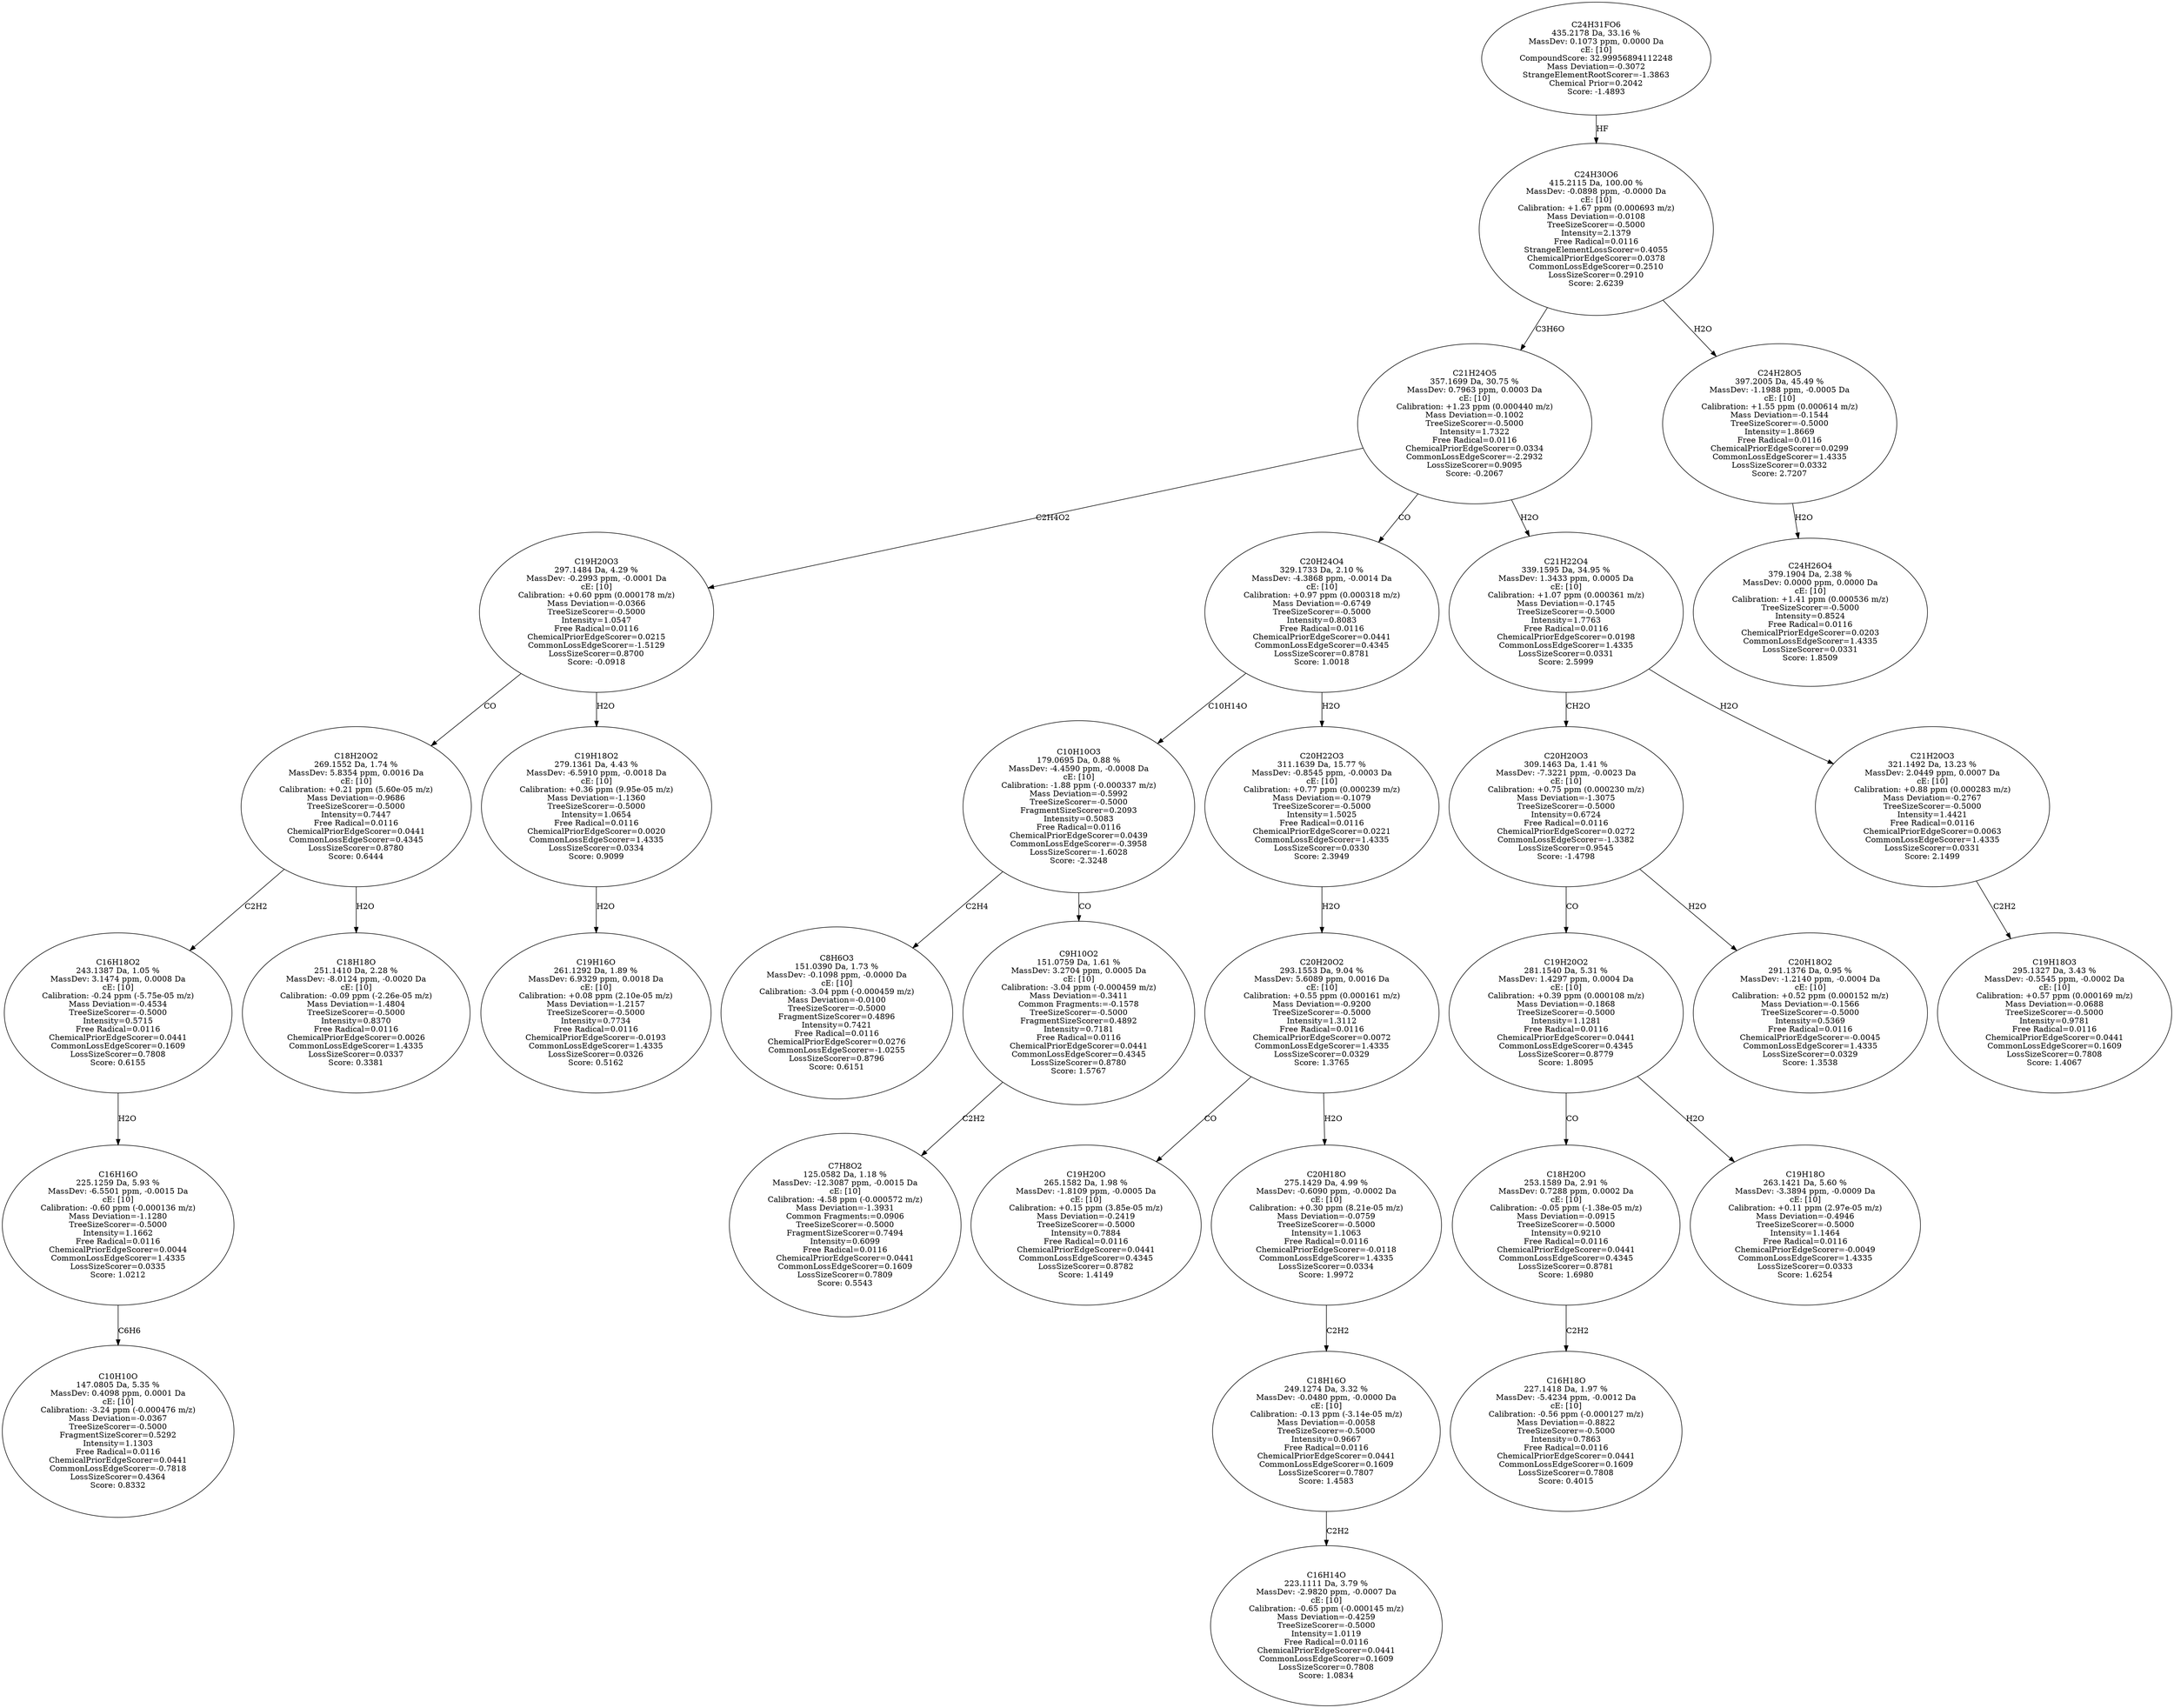 strict digraph {
v1 [label="C10H10O\n147.0805 Da, 5.35 %\nMassDev: 0.4098 ppm, 0.0001 Da\ncE: [10]\nCalibration: -3.24 ppm (-0.000476 m/z)\nMass Deviation=-0.0367\nTreeSizeScorer=-0.5000\nFragmentSizeScorer=0.5292\nIntensity=1.1303\nFree Radical=0.0116\nChemicalPriorEdgeScorer=0.0441\nCommonLossEdgeScorer=-0.7818\nLossSizeScorer=0.4364\nScore: 0.8332"];
v2 [label="C16H16O\n225.1259 Da, 5.93 %\nMassDev: -6.5501 ppm, -0.0015 Da\ncE: [10]\nCalibration: -0.60 ppm (-0.000136 m/z)\nMass Deviation=-1.1280\nTreeSizeScorer=-0.5000\nIntensity=1.1662\nFree Radical=0.0116\nChemicalPriorEdgeScorer=0.0044\nCommonLossEdgeScorer=1.4335\nLossSizeScorer=0.0335\nScore: 1.0212"];
v3 [label="C16H18O2\n243.1387 Da, 1.05 %\nMassDev: 3.1474 ppm, 0.0008 Da\ncE: [10]\nCalibration: -0.24 ppm (-5.75e-05 m/z)\nMass Deviation=-0.4534\nTreeSizeScorer=-0.5000\nIntensity=0.5715\nFree Radical=0.0116\nChemicalPriorEdgeScorer=0.0441\nCommonLossEdgeScorer=0.1609\nLossSizeScorer=0.7808\nScore: 0.6155"];
v4 [label="C18H18O\n251.1410 Da, 2.28 %\nMassDev: -8.0124 ppm, -0.0020 Da\ncE: [10]\nCalibration: -0.09 ppm (-2.26e-05 m/z)\nMass Deviation=-1.4804\nTreeSizeScorer=-0.5000\nIntensity=0.8370\nFree Radical=0.0116\nChemicalPriorEdgeScorer=0.0026\nCommonLossEdgeScorer=1.4335\nLossSizeScorer=0.0337\nScore: 0.3381"];
v5 [label="C18H20O2\n269.1552 Da, 1.74 %\nMassDev: 5.8354 ppm, 0.0016 Da\ncE: [10]\nCalibration: +0.21 ppm (5.60e-05 m/z)\nMass Deviation=-0.9686\nTreeSizeScorer=-0.5000\nIntensity=0.7447\nFree Radical=0.0116\nChemicalPriorEdgeScorer=0.0441\nCommonLossEdgeScorer=0.4345\nLossSizeScorer=0.8780\nScore: 0.6444"];
v6 [label="C19H16O\n261.1292 Da, 1.89 %\nMassDev: 6.9329 ppm, 0.0018 Da\ncE: [10]\nCalibration: +0.08 ppm (2.10e-05 m/z)\nMass Deviation=-1.2157\nTreeSizeScorer=-0.5000\nIntensity=0.7734\nFree Radical=0.0116\nChemicalPriorEdgeScorer=-0.0193\nCommonLossEdgeScorer=1.4335\nLossSizeScorer=0.0326\nScore: 0.5162"];
v7 [label="C19H18O2\n279.1361 Da, 4.43 %\nMassDev: -6.5910 ppm, -0.0018 Da\ncE: [10]\nCalibration: +0.36 ppm (9.95e-05 m/z)\nMass Deviation=-1.1360\nTreeSizeScorer=-0.5000\nIntensity=1.0654\nFree Radical=0.0116\nChemicalPriorEdgeScorer=0.0020\nCommonLossEdgeScorer=1.4335\nLossSizeScorer=0.0334\nScore: 0.9099"];
v8 [label="C19H20O3\n297.1484 Da, 4.29 %\nMassDev: -0.2993 ppm, -0.0001 Da\ncE: [10]\nCalibration: +0.60 ppm (0.000178 m/z)\nMass Deviation=-0.0366\nTreeSizeScorer=-0.5000\nIntensity=1.0547\nFree Radical=0.0116\nChemicalPriorEdgeScorer=0.0215\nCommonLossEdgeScorer=-1.5129\nLossSizeScorer=0.8700\nScore: -0.0918"];
v9 [label="C8H6O3\n151.0390 Da, 1.73 %\nMassDev: -0.1098 ppm, -0.0000 Da\ncE: [10]\nCalibration: -3.04 ppm (-0.000459 m/z)\nMass Deviation=-0.0100\nTreeSizeScorer=-0.5000\nFragmentSizeScorer=0.4896\nIntensity=0.7421\nFree Radical=0.0116\nChemicalPriorEdgeScorer=0.0276\nCommonLossEdgeScorer=-1.0255\nLossSizeScorer=0.8796\nScore: 0.6151"];
v10 [label="C7H8O2\n125.0582 Da, 1.18 %\nMassDev: -12.3087 ppm, -0.0015 Da\ncE: [10]\nCalibration: -4.58 ppm (-0.000572 m/z)\nMass Deviation=-1.3931\nCommon Fragments:=0.0906\nTreeSizeScorer=-0.5000\nFragmentSizeScorer=0.7494\nIntensity=0.6099\nFree Radical=0.0116\nChemicalPriorEdgeScorer=0.0441\nCommonLossEdgeScorer=0.1609\nLossSizeScorer=0.7809\nScore: 0.5543"];
v11 [label="C9H10O2\n151.0759 Da, 1.61 %\nMassDev: 3.2704 ppm, 0.0005 Da\ncE: [10]\nCalibration: -3.04 ppm (-0.000459 m/z)\nMass Deviation=-0.3411\nCommon Fragments:=-0.1578\nTreeSizeScorer=-0.5000\nFragmentSizeScorer=0.4892\nIntensity=0.7181\nFree Radical=0.0116\nChemicalPriorEdgeScorer=0.0441\nCommonLossEdgeScorer=0.4345\nLossSizeScorer=0.8780\nScore: 1.5767"];
v12 [label="C10H10O3\n179.0695 Da, 0.88 %\nMassDev: -4.4590 ppm, -0.0008 Da\ncE: [10]\nCalibration: -1.88 ppm (-0.000337 m/z)\nMass Deviation=-0.5992\nTreeSizeScorer=-0.5000\nFragmentSizeScorer=0.2093\nIntensity=0.5083\nFree Radical=0.0116\nChemicalPriorEdgeScorer=0.0439\nCommonLossEdgeScorer=-0.3958\nLossSizeScorer=-1.6028\nScore: -2.3248"];
v13 [label="C19H20O\n265.1582 Da, 1.98 %\nMassDev: -1.8109 ppm, -0.0005 Da\ncE: [10]\nCalibration: +0.15 ppm (3.85e-05 m/z)\nMass Deviation=-0.2419\nTreeSizeScorer=-0.5000\nIntensity=0.7884\nFree Radical=0.0116\nChemicalPriorEdgeScorer=0.0441\nCommonLossEdgeScorer=0.4345\nLossSizeScorer=0.8782\nScore: 1.4149"];
v14 [label="C16H14O\n223.1111 Da, 3.79 %\nMassDev: -2.9820 ppm, -0.0007 Da\ncE: [10]\nCalibration: -0.65 ppm (-0.000145 m/z)\nMass Deviation=-0.4259\nTreeSizeScorer=-0.5000\nIntensity=1.0119\nFree Radical=0.0116\nChemicalPriorEdgeScorer=0.0441\nCommonLossEdgeScorer=0.1609\nLossSizeScorer=0.7808\nScore: 1.0834"];
v15 [label="C18H16O\n249.1274 Da, 3.32 %\nMassDev: -0.0480 ppm, -0.0000 Da\ncE: [10]\nCalibration: -0.13 ppm (-3.14e-05 m/z)\nMass Deviation=-0.0058\nTreeSizeScorer=-0.5000\nIntensity=0.9667\nFree Radical=0.0116\nChemicalPriorEdgeScorer=0.0441\nCommonLossEdgeScorer=0.1609\nLossSizeScorer=0.7807\nScore: 1.4583"];
v16 [label="C20H18O\n275.1429 Da, 4.99 %\nMassDev: -0.6090 ppm, -0.0002 Da\ncE: [10]\nCalibration: +0.30 ppm (8.21e-05 m/z)\nMass Deviation=-0.0759\nTreeSizeScorer=-0.5000\nIntensity=1.1063\nFree Radical=0.0116\nChemicalPriorEdgeScorer=-0.0118\nCommonLossEdgeScorer=1.4335\nLossSizeScorer=0.0334\nScore: 1.9972"];
v17 [label="C20H20O2\n293.1553 Da, 9.04 %\nMassDev: 5.6089 ppm, 0.0016 Da\ncE: [10]\nCalibration: +0.55 ppm (0.000161 m/z)\nMass Deviation=-0.9200\nTreeSizeScorer=-0.5000\nIntensity=1.3112\nFree Radical=0.0116\nChemicalPriorEdgeScorer=0.0072\nCommonLossEdgeScorer=1.4335\nLossSizeScorer=0.0329\nScore: 1.3765"];
v18 [label="C20H22O3\n311.1639 Da, 15.77 %\nMassDev: -0.8545 ppm, -0.0003 Da\ncE: [10]\nCalibration: +0.77 ppm (0.000239 m/z)\nMass Deviation=-0.1079\nTreeSizeScorer=-0.5000\nIntensity=1.5025\nFree Radical=0.0116\nChemicalPriorEdgeScorer=0.0221\nCommonLossEdgeScorer=1.4335\nLossSizeScorer=0.0330\nScore: 2.3949"];
v19 [label="C20H24O4\n329.1733 Da, 2.10 %\nMassDev: -4.3868 ppm, -0.0014 Da\ncE: [10]\nCalibration: +0.97 ppm (0.000318 m/z)\nMass Deviation=-0.6749\nTreeSizeScorer=-0.5000\nIntensity=0.8083\nFree Radical=0.0116\nChemicalPriorEdgeScorer=0.0441\nCommonLossEdgeScorer=0.4345\nLossSizeScorer=0.8781\nScore: 1.0018"];
v20 [label="C16H18O\n227.1418 Da, 1.97 %\nMassDev: -5.4234 ppm, -0.0012 Da\ncE: [10]\nCalibration: -0.56 ppm (-0.000127 m/z)\nMass Deviation=-0.8822\nTreeSizeScorer=-0.5000\nIntensity=0.7863\nFree Radical=0.0116\nChemicalPriorEdgeScorer=0.0441\nCommonLossEdgeScorer=0.1609\nLossSizeScorer=0.7808\nScore: 0.4015"];
v21 [label="C18H20O\n253.1589 Da, 2.91 %\nMassDev: 0.7288 ppm, 0.0002 Da\ncE: [10]\nCalibration: -0.05 ppm (-1.38e-05 m/z)\nMass Deviation=-0.0915\nTreeSizeScorer=-0.5000\nIntensity=0.9210\nFree Radical=0.0116\nChemicalPriorEdgeScorer=0.0441\nCommonLossEdgeScorer=0.4345\nLossSizeScorer=0.8781\nScore: 1.6980"];
v22 [label="C19H18O\n263.1421 Da, 5.60 %\nMassDev: -3.3894 ppm, -0.0009 Da\ncE: [10]\nCalibration: +0.11 ppm (2.97e-05 m/z)\nMass Deviation=-0.4946\nTreeSizeScorer=-0.5000\nIntensity=1.1464\nFree Radical=0.0116\nChemicalPriorEdgeScorer=-0.0049\nCommonLossEdgeScorer=1.4335\nLossSizeScorer=0.0333\nScore: 1.6254"];
v23 [label="C19H20O2\n281.1540 Da, 5.31 %\nMassDev: 1.4297 ppm, 0.0004 Da\ncE: [10]\nCalibration: +0.39 ppm (0.000108 m/z)\nMass Deviation=-0.1868\nTreeSizeScorer=-0.5000\nIntensity=1.1281\nFree Radical=0.0116\nChemicalPriorEdgeScorer=0.0441\nCommonLossEdgeScorer=0.4345\nLossSizeScorer=0.8779\nScore: 1.8095"];
v24 [label="C20H18O2\n291.1376 Da, 0.95 %\nMassDev: -1.2140 ppm, -0.0004 Da\ncE: [10]\nCalibration: +0.52 ppm (0.000152 m/z)\nMass Deviation=-0.1566\nTreeSizeScorer=-0.5000\nIntensity=0.5369\nFree Radical=0.0116\nChemicalPriorEdgeScorer=-0.0045\nCommonLossEdgeScorer=1.4335\nLossSizeScorer=0.0329\nScore: 1.3538"];
v25 [label="C20H20O3\n309.1463 Da, 1.41 %\nMassDev: -7.3221 ppm, -0.0023 Da\ncE: [10]\nCalibration: +0.75 ppm (0.000230 m/z)\nMass Deviation=-1.3075\nTreeSizeScorer=-0.5000\nIntensity=0.6724\nFree Radical=0.0116\nChemicalPriorEdgeScorer=0.0272\nCommonLossEdgeScorer=-1.3382\nLossSizeScorer=0.9545\nScore: -1.4798"];
v26 [label="C19H18O3\n295.1327 Da, 3.43 %\nMassDev: -0.5545 ppm, -0.0002 Da\ncE: [10]\nCalibration: +0.57 ppm (0.000169 m/z)\nMass Deviation=-0.0688\nTreeSizeScorer=-0.5000\nIntensity=0.9781\nFree Radical=0.0116\nChemicalPriorEdgeScorer=0.0441\nCommonLossEdgeScorer=0.1609\nLossSizeScorer=0.7808\nScore: 1.4067"];
v27 [label="C21H20O3\n321.1492 Da, 13.23 %\nMassDev: 2.0449 ppm, 0.0007 Da\ncE: [10]\nCalibration: +0.88 ppm (0.000283 m/z)\nMass Deviation=-0.2767\nTreeSizeScorer=-0.5000\nIntensity=1.4421\nFree Radical=0.0116\nChemicalPriorEdgeScorer=0.0063\nCommonLossEdgeScorer=1.4335\nLossSizeScorer=0.0331\nScore: 2.1499"];
v28 [label="C21H22O4\n339.1595 Da, 34.95 %\nMassDev: 1.3433 ppm, 0.0005 Da\ncE: [10]\nCalibration: +1.07 ppm (0.000361 m/z)\nMass Deviation=-0.1745\nTreeSizeScorer=-0.5000\nIntensity=1.7763\nFree Radical=0.0116\nChemicalPriorEdgeScorer=0.0198\nCommonLossEdgeScorer=1.4335\nLossSizeScorer=0.0331\nScore: 2.5999"];
v29 [label="C21H24O5\n357.1699 Da, 30.75 %\nMassDev: 0.7963 ppm, 0.0003 Da\ncE: [10]\nCalibration: +1.23 ppm (0.000440 m/z)\nMass Deviation=-0.1002\nTreeSizeScorer=-0.5000\nIntensity=1.7322\nFree Radical=0.0116\nChemicalPriorEdgeScorer=0.0334\nCommonLossEdgeScorer=-2.2932\nLossSizeScorer=0.9095\nScore: -0.2067"];
v30 [label="C24H26O4\n379.1904 Da, 2.38 %\nMassDev: 0.0000 ppm, 0.0000 Da\ncE: [10]\nCalibration: +1.41 ppm (0.000536 m/z)\nTreeSizeScorer=-0.5000\nIntensity=0.8524\nFree Radical=0.0116\nChemicalPriorEdgeScorer=0.0203\nCommonLossEdgeScorer=1.4335\nLossSizeScorer=0.0331\nScore: 1.8509"];
v31 [label="C24H28O5\n397.2005 Da, 45.49 %\nMassDev: -1.1988 ppm, -0.0005 Da\ncE: [10]\nCalibration: +1.55 ppm (0.000614 m/z)\nMass Deviation=-0.1544\nTreeSizeScorer=-0.5000\nIntensity=1.8669\nFree Radical=0.0116\nChemicalPriorEdgeScorer=0.0299\nCommonLossEdgeScorer=1.4335\nLossSizeScorer=0.0332\nScore: 2.7207"];
v32 [label="C24H30O6\n415.2115 Da, 100.00 %\nMassDev: -0.0898 ppm, -0.0000 Da\ncE: [10]\nCalibration: +1.67 ppm (0.000693 m/z)\nMass Deviation=-0.0108\nTreeSizeScorer=-0.5000\nIntensity=2.1379\nFree Radical=0.0116\nStrangeElementLossScorer=0.4055\nChemicalPriorEdgeScorer=0.0378\nCommonLossEdgeScorer=0.2510\nLossSizeScorer=0.2910\nScore: 2.6239"];
v33 [label="C24H31FO6\n435.2178 Da, 33.16 %\nMassDev: 0.1073 ppm, 0.0000 Da\ncE: [10]\nCompoundScore: 32.99956894112248\nMass Deviation=-0.3072\nStrangeElementRootScorer=-1.3863\nChemical Prior=0.2042\nScore: -1.4893"];
v2 -> v1 [label="C6H6"];
v3 -> v2 [label="H2O"];
v5 -> v3 [label="C2H2"];
v5 -> v4 [label="H2O"];
v8 -> v5 [label="CO"];
v7 -> v6 [label="H2O"];
v8 -> v7 [label="H2O"];
v29 -> v8 [label="C2H4O2"];
v12 -> v9 [label="C2H4"];
v11 -> v10 [label="C2H2"];
v12 -> v11 [label="CO"];
v19 -> v12 [label="C10H14O"];
v17 -> v13 [label="CO"];
v15 -> v14 [label="C2H2"];
v16 -> v15 [label="C2H2"];
v17 -> v16 [label="H2O"];
v18 -> v17 [label="H2O"];
v19 -> v18 [label="H2O"];
v29 -> v19 [label="CO"];
v21 -> v20 [label="C2H2"];
v23 -> v21 [label="CO"];
v23 -> v22 [label="H2O"];
v25 -> v23 [label="CO"];
v25 -> v24 [label="H2O"];
v28 -> v25 [label="CH2O"];
v27 -> v26 [label="C2H2"];
v28 -> v27 [label="H2O"];
v29 -> v28 [label="H2O"];
v32 -> v29 [label="C3H6O"];
v31 -> v30 [label="H2O"];
v32 -> v31 [label="H2O"];
v33 -> v32 [label="HF"];
}